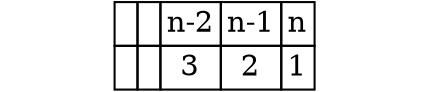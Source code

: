 graph g {
    node[shape=plaintext fixedsize=true  colorscheme=accent8 ];
    b[label=""];
    a[
        label=< <TABLE CELLBORDER="1" BORDER="0" CELLSPACING="0" CELLPADDING="2">
            <tr>
                <td PORT=""> </td>
                <td PORT=""> </td>
                <td PORT="">n-2</td>
                <td PORT="">n-1</td>
                <td PORT="">n</td>
            </tr>
            <tr>
                <td PORT=""> </td>
                <td PORT=""> </td>
                <td PORT="">3</td>
                <td PORT="">2</td>
                <td PORT="">1</td>
            </tr>
        </TABLE> >
    ]
    x[label=""];
}

